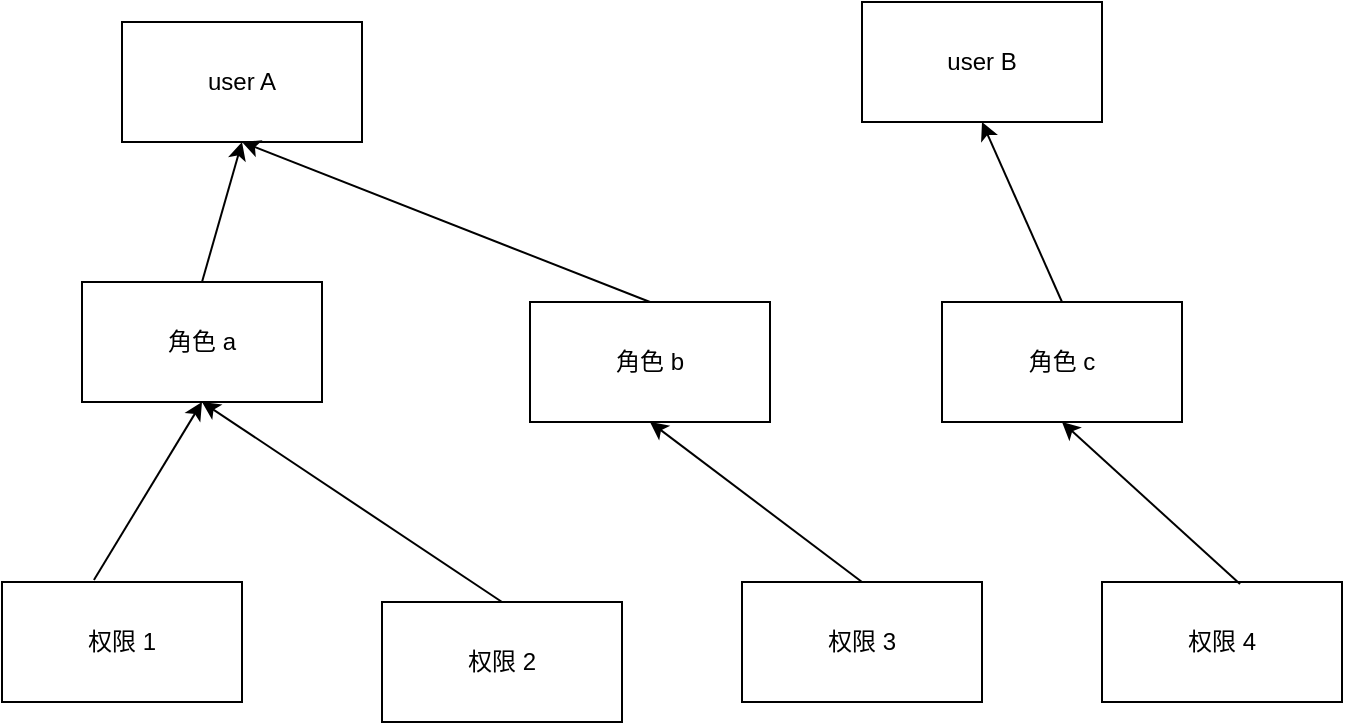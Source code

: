 <mxfile version="12.7.2" type="github"><diagram id="qpgv-TFzeU9KrHmKxm2i" name="第 1 页"><mxGraphModel dx="868" dy="482" grid="1" gridSize="10" guides="1" tooltips="1" connect="1" arrows="1" fold="1" page="1" pageScale="1" pageWidth="827" pageHeight="1169" math="0" shadow="0"><root><mxCell id="0"/><mxCell id="1" parent="0"/><mxCell id="wdK9BZ34rxxdRtJMhZAD-1" value="user A" style="rounded=0;whiteSpace=wrap;html=1;" vertex="1" parent="1"><mxGeometry x="150" y="170" width="120" height="60" as="geometry"/></mxCell><mxCell id="wdK9BZ34rxxdRtJMhZAD-2" value="user B" style="rounded=0;whiteSpace=wrap;html=1;" vertex="1" parent="1"><mxGeometry x="520" y="160" width="120" height="60" as="geometry"/></mxCell><mxCell id="wdK9BZ34rxxdRtJMhZAD-3" value="角色 a" style="rounded=0;whiteSpace=wrap;html=1;" vertex="1" parent="1"><mxGeometry x="130" y="300" width="120" height="60" as="geometry"/></mxCell><mxCell id="wdK9BZ34rxxdRtJMhZAD-4" value="角色 b" style="rounded=0;whiteSpace=wrap;html=1;" vertex="1" parent="1"><mxGeometry x="354" y="310" width="120" height="60" as="geometry"/></mxCell><mxCell id="wdK9BZ34rxxdRtJMhZAD-5" value="角色 c" style="rounded=0;whiteSpace=wrap;html=1;" vertex="1" parent="1"><mxGeometry x="560" y="310" width="120" height="60" as="geometry"/></mxCell><mxCell id="wdK9BZ34rxxdRtJMhZAD-6" value="权限 1" style="rounded=0;whiteSpace=wrap;html=1;" vertex="1" parent="1"><mxGeometry x="90" y="450" width="120" height="60" as="geometry"/></mxCell><mxCell id="wdK9BZ34rxxdRtJMhZAD-7" value="&lt;span style=&quot;white-space: normal&quot;&gt;权限 2&lt;/span&gt;" style="rounded=0;whiteSpace=wrap;html=1;" vertex="1" parent="1"><mxGeometry x="280" y="460" width="120" height="60" as="geometry"/></mxCell><mxCell id="wdK9BZ34rxxdRtJMhZAD-8" value="&lt;span style=&quot;white-space: normal&quot;&gt;权限 3&lt;/span&gt;" style="rounded=0;whiteSpace=wrap;html=1;" vertex="1" parent="1"><mxGeometry x="460" y="450" width="120" height="60" as="geometry"/></mxCell><mxCell id="wdK9BZ34rxxdRtJMhZAD-9" value="&lt;span style=&quot;white-space: normal&quot;&gt;权限 4&lt;/span&gt;" style="rounded=0;whiteSpace=wrap;html=1;" vertex="1" parent="1"><mxGeometry x="640" y="450" width="120" height="60" as="geometry"/></mxCell><mxCell id="wdK9BZ34rxxdRtJMhZAD-12" value="" style="endArrow=classic;html=1;exitX=0.383;exitY=-0.017;exitDx=0;exitDy=0;exitPerimeter=0;entryX=0.5;entryY=1;entryDx=0;entryDy=0;" edge="1" parent="1" source="wdK9BZ34rxxdRtJMhZAD-6" target="wdK9BZ34rxxdRtJMhZAD-3"><mxGeometry width="50" height="50" relative="1" as="geometry"><mxPoint x="390" y="380" as="sourcePoint"/><mxPoint x="440" y="330" as="targetPoint"/></mxGeometry></mxCell><mxCell id="wdK9BZ34rxxdRtJMhZAD-13" value="" style="endArrow=classic;html=1;entryX=0.5;entryY=1;entryDx=0;entryDy=0;exitX=0.5;exitY=0;exitDx=0;exitDy=0;" edge="1" parent="1" source="wdK9BZ34rxxdRtJMhZAD-7" target="wdK9BZ34rxxdRtJMhZAD-3"><mxGeometry width="50" height="50" relative="1" as="geometry"><mxPoint x="140" y="450" as="sourcePoint"/><mxPoint x="187.04" y="376" as="targetPoint"/><Array as="points"/></mxGeometry></mxCell><mxCell id="wdK9BZ34rxxdRtJMhZAD-14" value="" style="endArrow=classic;html=1;exitX=0.5;exitY=0;exitDx=0;exitDy=0;entryX=0.5;entryY=1;entryDx=0;entryDy=0;" edge="1" parent="1" source="wdK9BZ34rxxdRtJMhZAD-8" target="wdK9BZ34rxxdRtJMhZAD-4"><mxGeometry width="50" height="50" relative="1" as="geometry"><mxPoint x="390" y="380" as="sourcePoint"/><mxPoint x="440" y="330" as="targetPoint"/></mxGeometry></mxCell><mxCell id="wdK9BZ34rxxdRtJMhZAD-16" value="" style="endArrow=classic;html=1;entryX=0.5;entryY=1;entryDx=0;entryDy=0;exitX=0.575;exitY=0.017;exitDx=0;exitDy=0;exitPerimeter=0;" edge="1" parent="1" source="wdK9BZ34rxxdRtJMhZAD-9" target="wdK9BZ34rxxdRtJMhZAD-5"><mxGeometry width="50" height="50" relative="1" as="geometry"><mxPoint x="620" y="440" as="sourcePoint"/><mxPoint x="670" y="390" as="targetPoint"/></mxGeometry></mxCell><mxCell id="wdK9BZ34rxxdRtJMhZAD-17" value="" style="endArrow=classic;html=1;entryX=0.5;entryY=1;entryDx=0;entryDy=0;exitX=0.5;exitY=0;exitDx=0;exitDy=0;" edge="1" parent="1" source="wdK9BZ34rxxdRtJMhZAD-4" target="wdK9BZ34rxxdRtJMhZAD-1"><mxGeometry width="50" height="50" relative="1" as="geometry"><mxPoint x="390" y="380" as="sourcePoint"/><mxPoint x="440" y="330" as="targetPoint"/></mxGeometry></mxCell><mxCell id="wdK9BZ34rxxdRtJMhZAD-18" value="" style="endArrow=classic;html=1;exitX=0.5;exitY=0;exitDx=0;exitDy=0;entryX=0.5;entryY=1;entryDx=0;entryDy=0;" edge="1" parent="1" source="wdK9BZ34rxxdRtJMhZAD-3" target="wdK9BZ34rxxdRtJMhZAD-1"><mxGeometry width="50" height="50" relative="1" as="geometry"><mxPoint x="390" y="380" as="sourcePoint"/><mxPoint x="440" y="330" as="targetPoint"/></mxGeometry></mxCell><mxCell id="wdK9BZ34rxxdRtJMhZAD-19" value="" style="endArrow=classic;html=1;entryX=0.5;entryY=1;entryDx=0;entryDy=0;exitX=0.5;exitY=0;exitDx=0;exitDy=0;" edge="1" parent="1" source="wdK9BZ34rxxdRtJMhZAD-5" target="wdK9BZ34rxxdRtJMhZAD-2"><mxGeometry width="50" height="50" relative="1" as="geometry"><mxPoint x="390" y="380" as="sourcePoint"/><mxPoint x="440" y="330" as="targetPoint"/></mxGeometry></mxCell></root></mxGraphModel></diagram></mxfile>